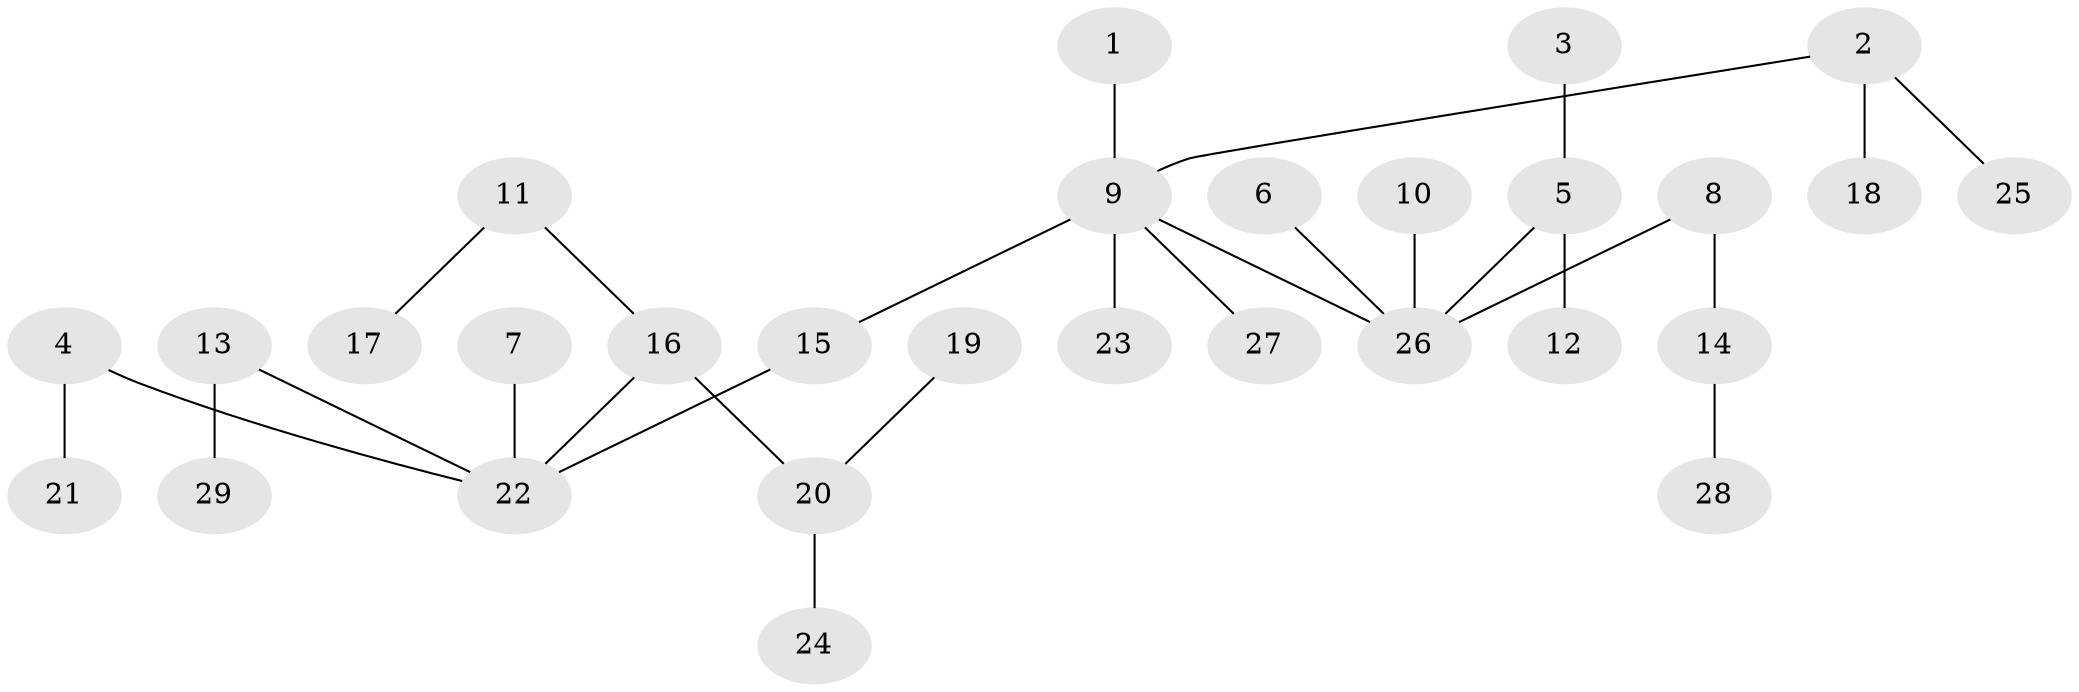// original degree distribution, {1: 0.543859649122807, 8: 0.017543859649122806, 3: 0.12280701754385964, 7: 0.03508771929824561, 2: 0.22807017543859648, 4: 0.05263157894736842}
// Generated by graph-tools (version 1.1) at 2025/37/03/04/25 23:37:18]
// undirected, 29 vertices, 28 edges
graph export_dot {
  node [color=gray90,style=filled];
  1;
  2;
  3;
  4;
  5;
  6;
  7;
  8;
  9;
  10;
  11;
  12;
  13;
  14;
  15;
  16;
  17;
  18;
  19;
  20;
  21;
  22;
  23;
  24;
  25;
  26;
  27;
  28;
  29;
  1 -- 9 [weight=1.0];
  2 -- 9 [weight=1.0];
  2 -- 18 [weight=1.0];
  2 -- 25 [weight=1.0];
  3 -- 5 [weight=1.0];
  4 -- 21 [weight=1.0];
  4 -- 22 [weight=1.0];
  5 -- 12 [weight=1.0];
  5 -- 26 [weight=1.0];
  6 -- 26 [weight=1.0];
  7 -- 22 [weight=1.0];
  8 -- 14 [weight=1.0];
  8 -- 26 [weight=1.0];
  9 -- 15 [weight=1.0];
  9 -- 23 [weight=1.0];
  9 -- 26 [weight=1.0];
  9 -- 27 [weight=1.0];
  10 -- 26 [weight=1.0];
  11 -- 16 [weight=1.0];
  11 -- 17 [weight=1.0];
  13 -- 22 [weight=1.0];
  13 -- 29 [weight=1.0];
  14 -- 28 [weight=1.0];
  15 -- 22 [weight=1.0];
  16 -- 20 [weight=1.0];
  16 -- 22 [weight=1.0];
  19 -- 20 [weight=1.0];
  20 -- 24 [weight=1.0];
}

